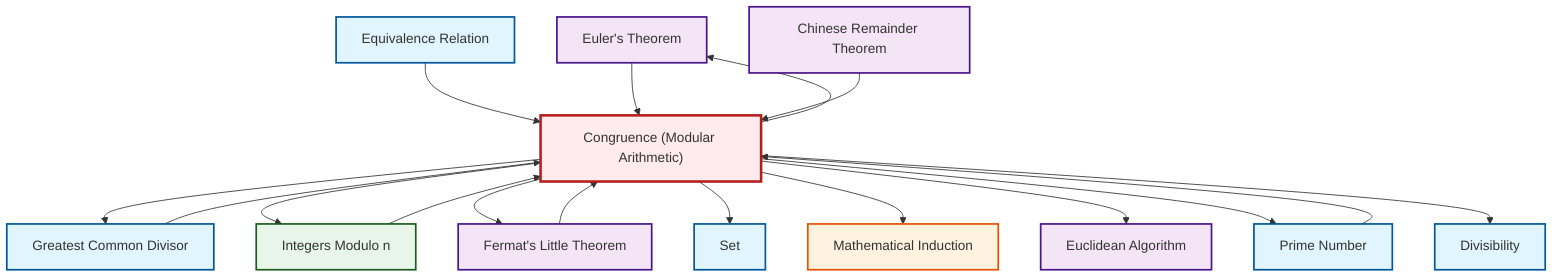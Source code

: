 graph TD
    classDef definition fill:#e1f5fe,stroke:#01579b,stroke-width:2px
    classDef theorem fill:#f3e5f5,stroke:#4a148c,stroke-width:2px
    classDef axiom fill:#fff3e0,stroke:#e65100,stroke-width:2px
    classDef example fill:#e8f5e9,stroke:#1b5e20,stroke-width:2px
    classDef current fill:#ffebee,stroke:#b71c1c,stroke-width:3px
    ax-induction["Mathematical Induction"]:::axiom
    thm-euler["Euler's Theorem"]:::theorem
    def-set["Set"]:::definition
    def-equivalence-relation["Equivalence Relation"]:::definition
    thm-fermat-little["Fermat's Little Theorem"]:::theorem
    def-gcd["Greatest Common Divisor"]:::definition
    thm-euclidean-algorithm["Euclidean Algorithm"]:::theorem
    def-divisibility["Divisibility"]:::definition
    def-congruence["Congruence (Modular Arithmetic)"]:::definition
    ex-quotient-integers-mod-n["Integers Modulo n"]:::example
    thm-chinese-remainder["Chinese Remainder Theorem"]:::theorem
    def-prime["Prime Number"]:::definition
    def-equivalence-relation --> def-congruence
    def-congruence --> def-gcd
    thm-fermat-little --> def-congruence
    ex-quotient-integers-mod-n --> def-congruence
    def-congruence --> ex-quotient-integers-mod-n
    def-gcd --> def-congruence
    def-prime --> def-congruence
    def-congruence --> thm-fermat-little
    def-congruence --> def-set
    def-congruence --> ax-induction
    def-congruence --> thm-euclidean-algorithm
    thm-euler --> def-congruence
    thm-chinese-remainder --> def-congruence
    def-congruence --> def-prime
    def-congruence --> thm-euler
    def-congruence --> def-divisibility
    class def-congruence current